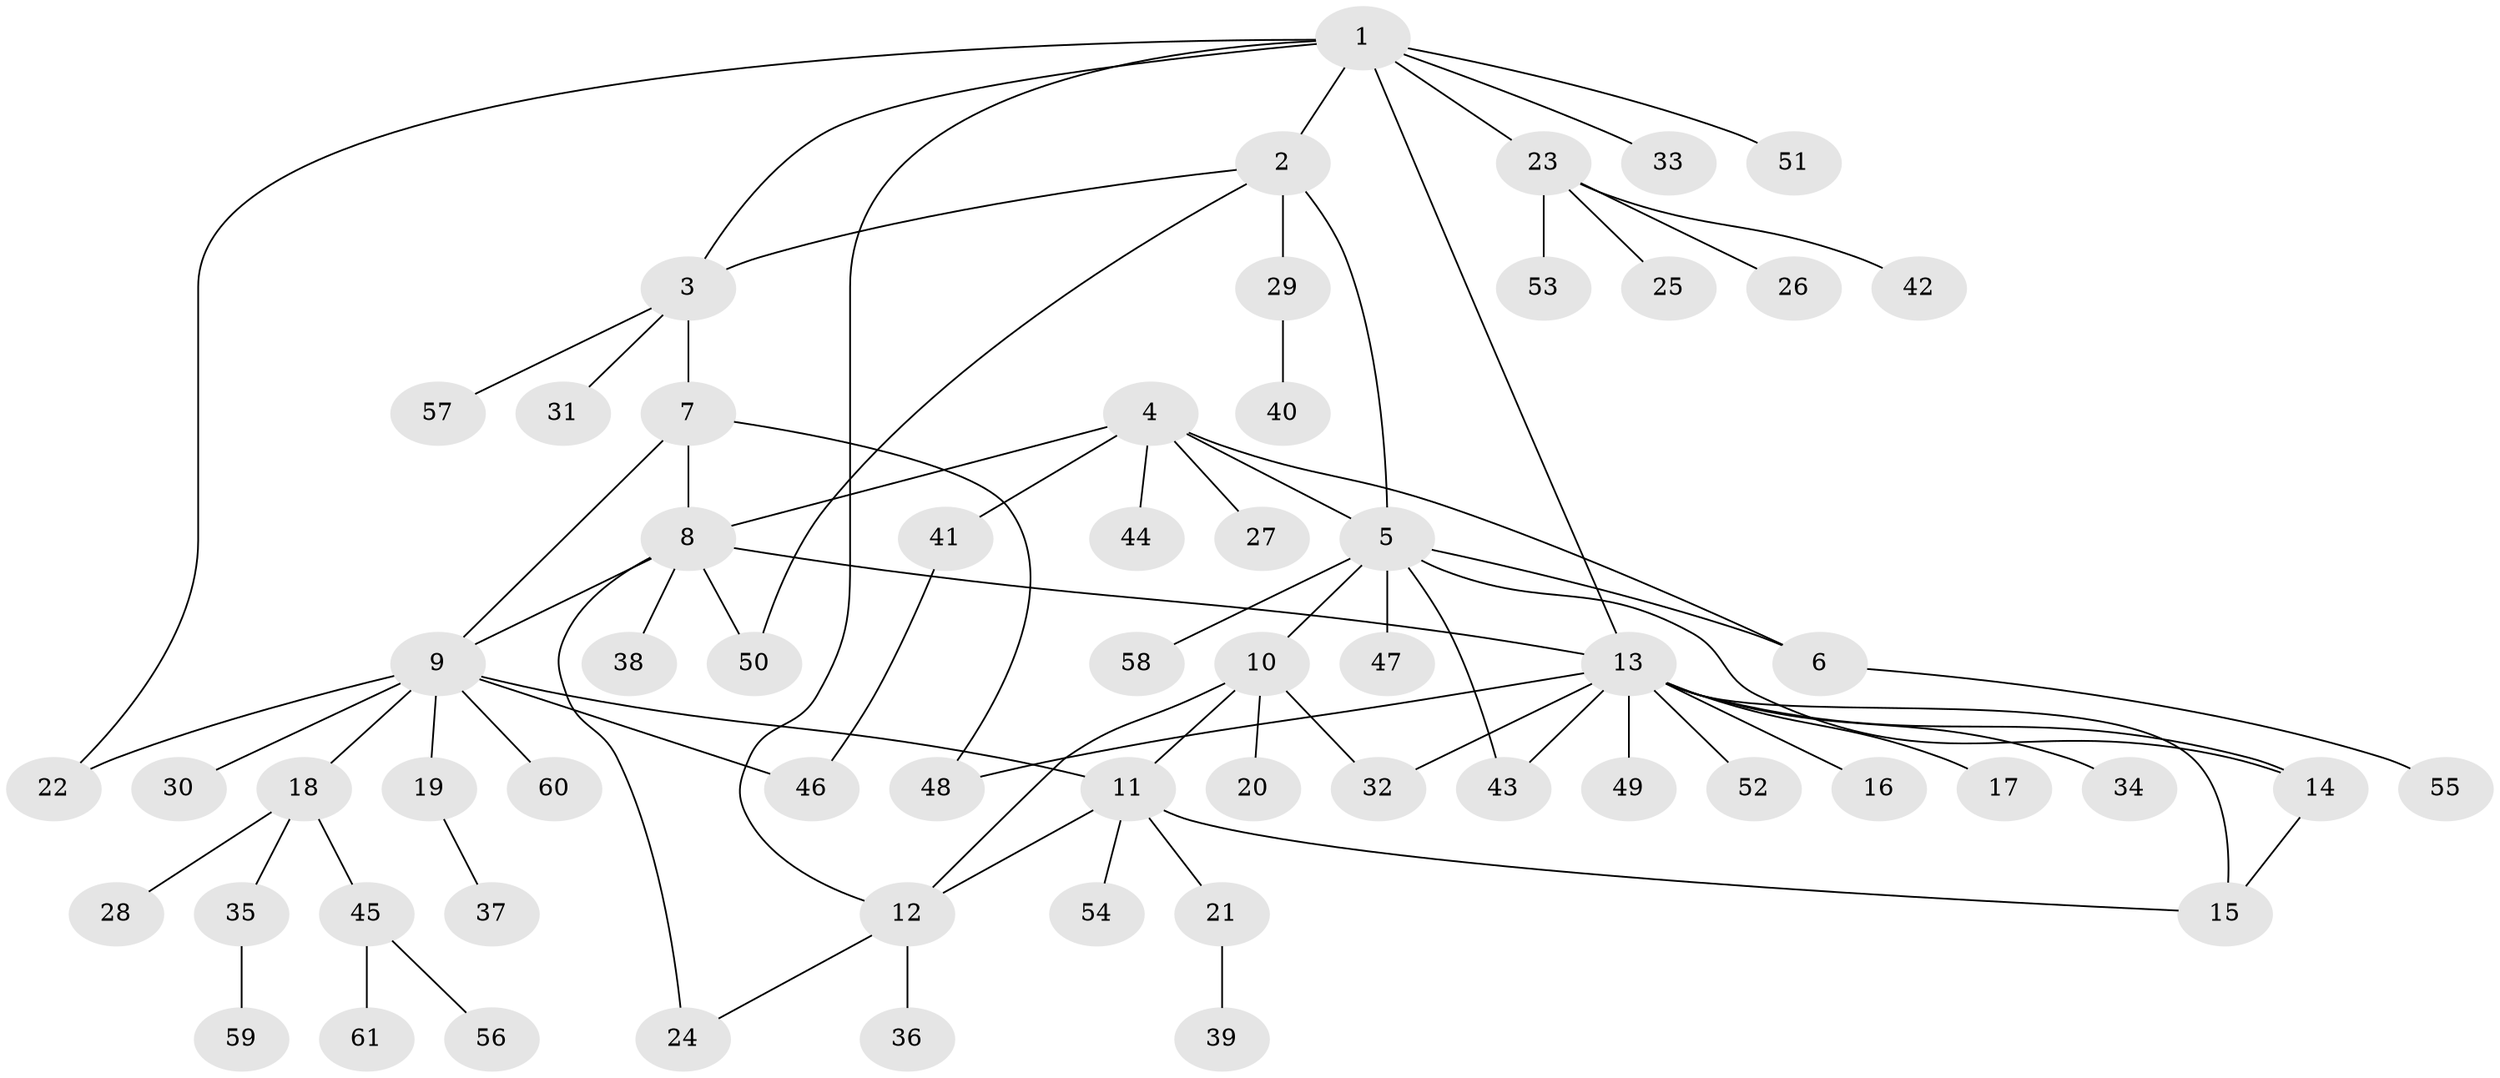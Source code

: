 // Generated by graph-tools (version 1.1) at 2025/37/03/09/25 02:37:40]
// undirected, 61 vertices, 78 edges
graph export_dot {
graph [start="1"]
  node [color=gray90,style=filled];
  1;
  2;
  3;
  4;
  5;
  6;
  7;
  8;
  9;
  10;
  11;
  12;
  13;
  14;
  15;
  16;
  17;
  18;
  19;
  20;
  21;
  22;
  23;
  24;
  25;
  26;
  27;
  28;
  29;
  30;
  31;
  32;
  33;
  34;
  35;
  36;
  37;
  38;
  39;
  40;
  41;
  42;
  43;
  44;
  45;
  46;
  47;
  48;
  49;
  50;
  51;
  52;
  53;
  54;
  55;
  56;
  57;
  58;
  59;
  60;
  61;
  1 -- 2;
  1 -- 3;
  1 -- 12;
  1 -- 13;
  1 -- 22;
  1 -- 23;
  1 -- 33;
  1 -- 51;
  2 -- 3;
  2 -- 5;
  2 -- 29;
  2 -- 50;
  3 -- 7;
  3 -- 31;
  3 -- 57;
  4 -- 5;
  4 -- 6;
  4 -- 8;
  4 -- 27;
  4 -- 41;
  4 -- 44;
  5 -- 6;
  5 -- 10;
  5 -- 14;
  5 -- 43;
  5 -- 47;
  5 -- 58;
  6 -- 55;
  7 -- 8;
  7 -- 9;
  7 -- 48;
  8 -- 9;
  8 -- 13;
  8 -- 24;
  8 -- 38;
  8 -- 50;
  9 -- 11;
  9 -- 18;
  9 -- 19;
  9 -- 22;
  9 -- 30;
  9 -- 46;
  9 -- 60;
  10 -- 11;
  10 -- 12;
  10 -- 20;
  10 -- 32;
  11 -- 12;
  11 -- 15;
  11 -- 21;
  11 -- 54;
  12 -- 24;
  12 -- 36;
  13 -- 14;
  13 -- 15;
  13 -- 16;
  13 -- 17;
  13 -- 32;
  13 -- 34;
  13 -- 43;
  13 -- 48;
  13 -- 49;
  13 -- 52;
  14 -- 15;
  18 -- 28;
  18 -- 35;
  18 -- 45;
  19 -- 37;
  21 -- 39;
  23 -- 25;
  23 -- 26;
  23 -- 42;
  23 -- 53;
  29 -- 40;
  35 -- 59;
  41 -- 46;
  45 -- 56;
  45 -- 61;
}
